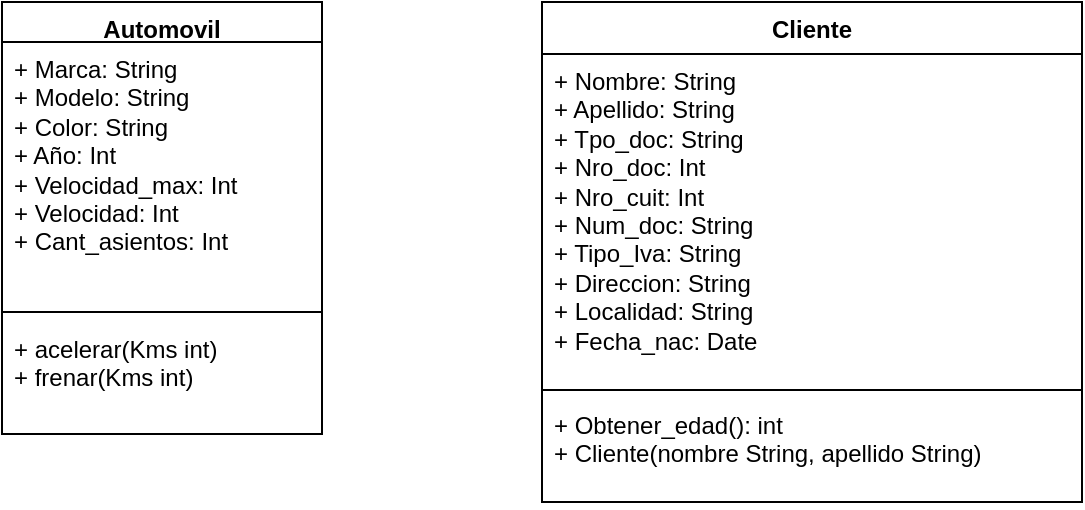 <mxfile version="24.4.8" type="device">
  <diagram id="C5RBs43oDa-KdzZeNtuy" name="Page-1">
    <mxGraphModel dx="1036" dy="606" grid="1" gridSize="10" guides="1" tooltips="1" connect="1" arrows="1" fold="1" page="1" pageScale="1" pageWidth="827" pageHeight="1169" math="0" shadow="0">
      <root>
        <mxCell id="WIyWlLk6GJQsqaUBKTNV-0" />
        <mxCell id="WIyWlLk6GJQsqaUBKTNV-1" parent="WIyWlLk6GJQsqaUBKTNV-0" />
        <mxCell id="k-K2xL4uydOFMYodM3rV-2" value="Automovil" style="swimlane;fontStyle=1;align=center;verticalAlign=top;childLayout=stackLayout;horizontal=1;startSize=20;horizontalStack=0;resizeParent=1;resizeParentMax=0;resizeLast=0;collapsible=1;marginBottom=0;whiteSpace=wrap;html=1;" parent="WIyWlLk6GJQsqaUBKTNV-1" vertex="1">
          <mxGeometry x="110" y="70" width="160" height="216" as="geometry" />
        </mxCell>
        <mxCell id="k-K2xL4uydOFMYodM3rV-3" value="+ Marca: String&lt;div&gt;+ Modelo: String&lt;br&gt;&lt;/div&gt;&lt;div&gt;+ Color: String&lt;br&gt;&lt;/div&gt;&lt;div&gt;+ Año: Int&lt;br&gt;&lt;/div&gt;&lt;div&gt;+ Velocidad_max: Int&lt;br&gt;&lt;/div&gt;&lt;div&gt;+ Velocidad: Int&lt;br&gt;&lt;/div&gt;&lt;div&gt;+ Cant_asientos: Int&lt;br&gt;&lt;/div&gt;&lt;div&gt;&lt;br&gt;&lt;/div&gt;" style="text;strokeColor=none;fillColor=none;align=left;verticalAlign=top;spacingLeft=4;spacingRight=4;overflow=hidden;rotatable=0;points=[[0,0.5],[1,0.5]];portConstraint=eastwest;whiteSpace=wrap;html=1;" parent="k-K2xL4uydOFMYodM3rV-2" vertex="1">
          <mxGeometry y="20" width="160" height="130" as="geometry" />
        </mxCell>
        <mxCell id="k-K2xL4uydOFMYodM3rV-4" value="" style="line;strokeWidth=1;fillColor=none;align=left;verticalAlign=middle;spacingTop=-1;spacingLeft=3;spacingRight=3;rotatable=0;labelPosition=right;points=[];portConstraint=eastwest;strokeColor=inherit;" parent="k-K2xL4uydOFMYodM3rV-2" vertex="1">
          <mxGeometry y="150" width="160" height="10" as="geometry" />
        </mxCell>
        <mxCell id="k-K2xL4uydOFMYodM3rV-5" value="+ acelerar(Kms int)&lt;div&gt;+ frenar(Kms int)&lt;br&gt;&lt;/div&gt;" style="text;strokeColor=none;fillColor=none;align=left;verticalAlign=top;spacingLeft=4;spacingRight=4;overflow=hidden;rotatable=0;points=[[0,0.5],[1,0.5]];portConstraint=eastwest;whiteSpace=wrap;html=1;" parent="k-K2xL4uydOFMYodM3rV-2" vertex="1">
          <mxGeometry y="160" width="160" height="56" as="geometry" />
        </mxCell>
        <mxCell id="k-K2xL4uydOFMYodM3rV-7" value="Cliente" style="swimlane;fontStyle=1;align=center;verticalAlign=top;childLayout=stackLayout;horizontal=1;startSize=26;horizontalStack=0;resizeParent=1;resizeParentMax=0;resizeLast=0;collapsible=1;marginBottom=0;whiteSpace=wrap;html=1;" parent="WIyWlLk6GJQsqaUBKTNV-1" vertex="1">
          <mxGeometry x="380" y="70" width="270" height="250" as="geometry" />
        </mxCell>
        <mxCell id="k-K2xL4uydOFMYodM3rV-8" value="+ Nombre: String&lt;div&gt;+ Apellido: String&lt;/div&gt;&lt;div&gt;+ Tpo_doc: String&lt;/div&gt;&lt;div&gt;+ Nro_doc: Int&lt;br&gt;&lt;/div&gt;&lt;div&gt;+ Nro_cuit: Int&lt;br&gt;&lt;/div&gt;&lt;div&gt;+ Num_doc: String&lt;/div&gt;&lt;div&gt;+ Tipo_Iva: String&lt;/div&gt;&lt;div&gt;+ Direccion: String&lt;/div&gt;&lt;div&gt;+ Localidad: String&lt;br&gt;&lt;/div&gt;&lt;div&gt;+ Fecha_nac: Date&lt;br&gt;&lt;/div&gt;" style="text;strokeColor=none;fillColor=none;align=left;verticalAlign=top;spacingLeft=4;spacingRight=4;overflow=hidden;rotatable=0;points=[[0,0.5],[1,0.5]];portConstraint=eastwest;whiteSpace=wrap;html=1;" parent="k-K2xL4uydOFMYodM3rV-7" vertex="1">
          <mxGeometry y="26" width="270" height="164" as="geometry" />
        </mxCell>
        <mxCell id="k-K2xL4uydOFMYodM3rV-9" value="" style="line;strokeWidth=1;fillColor=none;align=left;verticalAlign=middle;spacingTop=-1;spacingLeft=3;spacingRight=3;rotatable=0;labelPosition=right;points=[];portConstraint=eastwest;strokeColor=inherit;" parent="k-K2xL4uydOFMYodM3rV-7" vertex="1">
          <mxGeometry y="190" width="270" height="8" as="geometry" />
        </mxCell>
        <mxCell id="k-K2xL4uydOFMYodM3rV-10" value="+ Obtener_edad(): int&lt;div&gt;+ Cliente(nombre String, apellido String)&lt;/div&gt;" style="text;strokeColor=none;fillColor=none;align=left;verticalAlign=top;spacingLeft=4;spacingRight=4;overflow=hidden;rotatable=0;points=[[0,0.5],[1,0.5]];portConstraint=eastwest;whiteSpace=wrap;html=1;" parent="k-K2xL4uydOFMYodM3rV-7" vertex="1">
          <mxGeometry y="198" width="270" height="52" as="geometry" />
        </mxCell>
      </root>
    </mxGraphModel>
  </diagram>
</mxfile>
